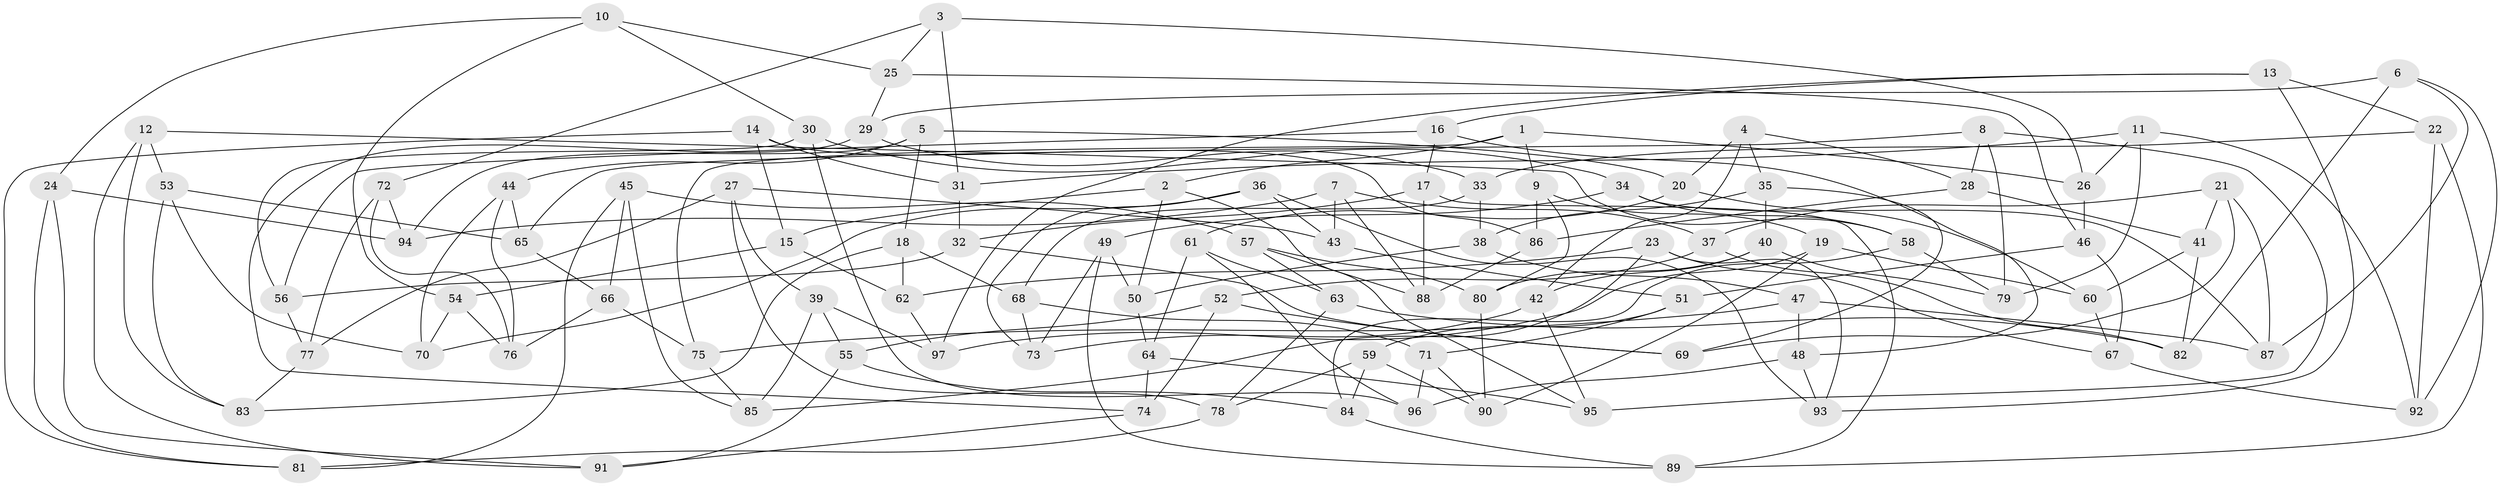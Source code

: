 // coarse degree distribution, {4: 0.16326530612244897, 7: 0.061224489795918366, 6: 0.46938775510204084, 5: 0.24489795918367346, 8: 0.04081632653061224, 3: 0.02040816326530612}
// Generated by graph-tools (version 1.1) at 2025/38/03/04/25 23:38:15]
// undirected, 97 vertices, 194 edges
graph export_dot {
  node [color=gray90,style=filled];
  1;
  2;
  3;
  4;
  5;
  6;
  7;
  8;
  9;
  10;
  11;
  12;
  13;
  14;
  15;
  16;
  17;
  18;
  19;
  20;
  21;
  22;
  23;
  24;
  25;
  26;
  27;
  28;
  29;
  30;
  31;
  32;
  33;
  34;
  35;
  36;
  37;
  38;
  39;
  40;
  41;
  42;
  43;
  44;
  45;
  46;
  47;
  48;
  49;
  50;
  51;
  52;
  53;
  54;
  55;
  56;
  57;
  58;
  59;
  60;
  61;
  62;
  63;
  64;
  65;
  66;
  67;
  68;
  69;
  70;
  71;
  72;
  73;
  74;
  75;
  76;
  77;
  78;
  79;
  80;
  81;
  82;
  83;
  84;
  85;
  86;
  87;
  88;
  89;
  90;
  91;
  92;
  93;
  94;
  95;
  96;
  97;
  1 -- 26;
  1 -- 9;
  1 -- 2;
  1 -- 75;
  2 -- 95;
  2 -- 50;
  2 -- 15;
  3 -- 31;
  3 -- 26;
  3 -- 72;
  3 -- 25;
  4 -- 28;
  4 -- 20;
  4 -- 42;
  4 -- 35;
  5 -- 94;
  5 -- 44;
  5 -- 20;
  5 -- 18;
  6 -- 92;
  6 -- 87;
  6 -- 82;
  6 -- 29;
  7 -- 94;
  7 -- 37;
  7 -- 43;
  7 -- 88;
  8 -- 28;
  8 -- 79;
  8 -- 65;
  8 -- 95;
  9 -- 80;
  9 -- 86;
  9 -- 19;
  10 -- 25;
  10 -- 54;
  10 -- 30;
  10 -- 24;
  11 -- 26;
  11 -- 92;
  11 -- 79;
  11 -- 31;
  12 -- 58;
  12 -- 91;
  12 -- 53;
  12 -- 83;
  13 -- 93;
  13 -- 16;
  13 -- 22;
  13 -- 97;
  14 -- 81;
  14 -- 86;
  14 -- 31;
  14 -- 15;
  15 -- 54;
  15 -- 62;
  16 -- 17;
  16 -- 56;
  16 -- 48;
  17 -- 89;
  17 -- 88;
  17 -- 32;
  18 -- 83;
  18 -- 62;
  18 -- 68;
  19 -- 97;
  19 -- 60;
  19 -- 90;
  20 -- 60;
  20 -- 61;
  21 -- 69;
  21 -- 87;
  21 -- 37;
  21 -- 41;
  22 -- 89;
  22 -- 33;
  22 -- 92;
  23 -- 93;
  23 -- 62;
  23 -- 67;
  23 -- 85;
  24 -- 94;
  24 -- 91;
  24 -- 81;
  25 -- 29;
  25 -- 46;
  26 -- 46;
  27 -- 43;
  27 -- 39;
  27 -- 77;
  27 -- 78;
  28 -- 41;
  28 -- 86;
  29 -- 33;
  29 -- 74;
  30 -- 56;
  30 -- 96;
  30 -- 34;
  31 -- 32;
  32 -- 56;
  32 -- 69;
  33 -- 68;
  33 -- 38;
  34 -- 58;
  34 -- 49;
  34 -- 87;
  35 -- 40;
  35 -- 38;
  35 -- 69;
  36 -- 93;
  36 -- 43;
  36 -- 70;
  36 -- 73;
  37 -- 52;
  37 -- 82;
  38 -- 50;
  38 -- 47;
  39 -- 85;
  39 -- 55;
  39 -- 97;
  40 -- 79;
  40 -- 42;
  40 -- 80;
  41 -- 82;
  41 -- 60;
  42 -- 95;
  42 -- 73;
  43 -- 51;
  44 -- 65;
  44 -- 70;
  44 -- 76;
  45 -- 85;
  45 -- 57;
  45 -- 81;
  45 -- 66;
  46 -- 51;
  46 -- 67;
  47 -- 48;
  47 -- 75;
  47 -- 87;
  48 -- 93;
  48 -- 96;
  49 -- 50;
  49 -- 73;
  49 -- 89;
  50 -- 64;
  51 -- 71;
  51 -- 59;
  52 -- 74;
  52 -- 69;
  52 -- 55;
  53 -- 70;
  53 -- 65;
  53 -- 83;
  54 -- 70;
  54 -- 76;
  55 -- 91;
  55 -- 84;
  56 -- 77;
  57 -- 88;
  57 -- 80;
  57 -- 63;
  58 -- 79;
  58 -- 84;
  59 -- 90;
  59 -- 84;
  59 -- 78;
  60 -- 67;
  61 -- 64;
  61 -- 96;
  61 -- 63;
  62 -- 97;
  63 -- 82;
  63 -- 78;
  64 -- 95;
  64 -- 74;
  65 -- 66;
  66 -- 75;
  66 -- 76;
  67 -- 92;
  68 -- 73;
  68 -- 71;
  71 -- 96;
  71 -- 90;
  72 -- 94;
  72 -- 76;
  72 -- 77;
  74 -- 91;
  75 -- 85;
  77 -- 83;
  78 -- 81;
  80 -- 90;
  84 -- 89;
  86 -- 88;
}
